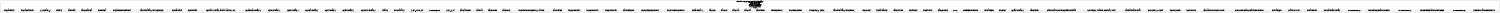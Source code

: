 digraph fork_c{
        size="10,18";
        ratio=filled;

        subgraph cluster_copy_process{
                label="static task_t *copy_process(unsigned long clone_flags,
				 unsigned long stack_start,
				 struct pt_regs *regs,
				 unsigned long stack_size,
				 int __user *parent_tidptr,
				 int __user *child_tidptr,
				 int pid)";

                CLONE_NEWNS_and_CLONE_FS_set_true[label="CLONE_NEWNS_and_CLONE_FS_set_true"];
                return_ERR_PTR_EINVAL[label="return_ERR_PTR_EINVAL"];
                set_CLONE_THREAD_and_not_CLONE_SIGHAND[label="set_CLONE_THREAD_and_not_CLONE_SIGHAND"];
                return_ERR_PTR_EINVAL_1[label="return_ERR_PTR_EINVAL"];
                set_CLONE_SIGHAND_and_not_CLONE_VM[label="set_CLONE_SIGHAND_and_not_CLONE_VM"];
                return_ERR_PTR_EINVAL_2[label="return_ERR_PTR_EINVAL"];
                security_task_create[label="security_task_create(clone_flags)"];
                set_retval_ENOMEM[label="set_retval_ENOMEM"];
                dup_task_struct[label="dup_task_struct(current);"];
                set_retval_EAGAIN[label="set_retval_EAGAIN"];
                p_user_processes_greater_p_signal_rlim_RLIMIT_NPROC[label="p_user_processes_greater_p_signal_rlim_RLIMIT_NPROC"];
                cap_sys_admin_resource_p_user_root_user[label="cap_sys_admin_resource_p_user_root_user"];
                inc_p_user___count[label="inc_p_user___count"];
                inc_p_user_processes[label="inc_p_user_processes"];
                get_group_info[label="get_group_info(p->group_info)"];
                max_threads_small_nr_threads[label="max_threads_small_nr_threads"];
                try_module_get_false[label="try_module_get(p->thread_info->exec_domain->module)"];
                p_bitfmt_true_and_try_module_get_p_bitfmt_module_false[label="p_bitfmt_true_and_try_module_get_p_bitfmt_module_false"];
                clean_p_did_exec[label="clean_p_did_exec"];
                copy_flags[label="copy_flags(clone_flags, p)"];
                set_p_pid_pid[label="set_p_pid_pid"];
                set_retval_EFAULT[label="set_retval_EFAULT"];
                CLONE_PARENT_SETTID_set[label="CLONE_PARENT_SETTID_set"];
                put_user[label="put_user"];
                clean_p_proc_dentry[label="clean_p_proc_dentry"];
                init_p_children_list[label="init_p_children_list"];
                init_p_sibling_list[label="init_p_sibling_list"];
                clean_p_vfork_done[label="clean_p_vfork_done"];
                lock_p_alloc_alloc_lock[label="lock_p_alloc_alloc_lock"];
                lock_p_proc_lock[label="lock_p_proc_lock"];
                clear_tsk_thread_flag_TIF_SIGPENDING[label="clear_tsk_thread_flag(p, TIF_SIGPENDING);"];
                init_sigpending[label="init_sigpending(&p->pending);"];
                set_p_utime_cputime_zero[label="set_p_utime_cputime_zero"];
                set_p_stime_cputime_zero[label="set_stime_cputime_zero"];
                clear_p_sched_time[label="clear_sched_time"];
                clear_p_rchar[label="clear_p_rchar"];
                clear_p_wchar[label="clear_p_wchar"];
                clear_p_syscr[label="clear_p_syscr"];
                clear_p_syscw[label="clear_p_syscw"];
                acct_clear_integrals[label="acct_clear_integrals(p);"];
                set_p_it_virt_expires_cputime_zero[label="set_p_it_virt_expires_cputime_zero"];
                set_p_it_prof_expires_cputime_zero[label="set_p_it_prof_expires_cputime_zero"];
                clear_it_sched_expires[label="clear_it_sched_expires"];
                init_p_cpu_timers_0_list[label="init_p_cpu_timers_0_list"];
                init_p_cpu_timers_1_list[label="init_p_cpu_timers_1_list"];
                init_p_cpu_timers_2_list[label="init_p_cpu_timers_2_list"];
                clear_p_lock_depth[label="clear_p_lock_depth"];
                do_posix_clock_monotonic_gettime[label="do_posix_clock_monotonic_gettime(&p->start_time);"];
                clear_p_security[label="clear_p_security"];
                clear_p_io_context[label="clear_p_io_context"];
                clear_p_io_wait[label="clear_io_wait"];
                clear_p_audit_context[label="clear_p_audit_context"];
                set_p_tgid_p_pid[label="p->tgid = p->pid"];
                CLONE_THREAD_set[label="CLONE_THREAD_set"];
                p_tgid_current_tgid[label="p->tgid = current->tgid"];
                security_task_alloc[label="security_task_alloc(p)"];
                audit_alloc[label="audit_alloc(p)"];
                copy_semundo[label="copy_semundo(clone_flags, p)"];
                copy_files[label="copy_file(clone_flags, p)"];
                copy_fs[label="copy_fs(clone_flags, p)"];
                copy_signal[label="copy_signal(clone_flags, p)"];
                copy_mm[label="copy_mm(clone_flags, p)"];
                copy_key[label="copy_key(clone_flags, p)"];
                copy_namespace[label="copy_namespace(clone_flags, p)"];
                copy_thread[label="copy_thread(0, clone_flags, stack_start, stack_size, p, regs);"];
                set_p_set_child_tid[label="set_p_set_child_tid"];
                set_p_clear_child_tid[label="set_p_clear_child_tid"];
                clear_tsk_thread_flag_TIF_SYSCALL_TRACE[label="clear_tsk_thread_flag(p, TIF_SYSCALL_TRACE);"];
                set_p_parent_exec_id_p_self_exec_id[label="set_p_parent_exec_id_p_self_exec_id"];
                set_p_exit_signal[label="set_p_exit_signal"];
                clear_p_pdeath_signal[label="clear_p_pdeath_signal"];
                clear_p_exit_state[label="clear_exit_state"];
                sched_fork[label="sched_fork(p)"];
                set_p_group_leader[label="p->group_leader = p"];
                init_p_ptrace_children_list[label="init_p_ptrace_children_list"];
                init_p_ptrace_listlist[label="init_p_ptrace_list_list"];
                
                
        }
}
